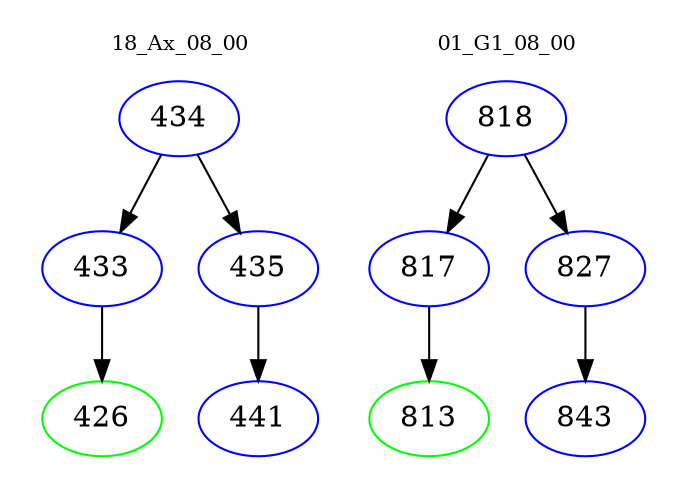 digraph{
subgraph cluster_0 {
color = white
label = "18_Ax_08_00";
fontsize=10;
T0_434 [label="434", color="blue"]
T0_434 -> T0_433 [color="black"]
T0_433 [label="433", color="blue"]
T0_433 -> T0_426 [color="black"]
T0_426 [label="426", color="green"]
T0_434 -> T0_435 [color="black"]
T0_435 [label="435", color="blue"]
T0_435 -> T0_441 [color="black"]
T0_441 [label="441", color="blue"]
}
subgraph cluster_1 {
color = white
label = "01_G1_08_00";
fontsize=10;
T1_818 [label="818", color="blue"]
T1_818 -> T1_817 [color="black"]
T1_817 [label="817", color="blue"]
T1_817 -> T1_813 [color="black"]
T1_813 [label="813", color="green"]
T1_818 -> T1_827 [color="black"]
T1_827 [label="827", color="blue"]
T1_827 -> T1_843 [color="black"]
T1_843 [label="843", color="blue"]
}
}
